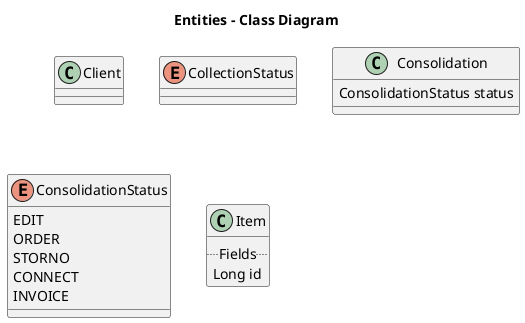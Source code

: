 @startuml

title Entities - Class Diagram

class Client{

}
enum CollectionStatus

class Consolidation{
 ConsolidationStatus status
}

enum ConsolidationStatus{
 EDIT
 ORDER
 STORNO
 CONNECT
 INVOICE
}

class Item{
  .. Fields ..
Long id
}

@enduml